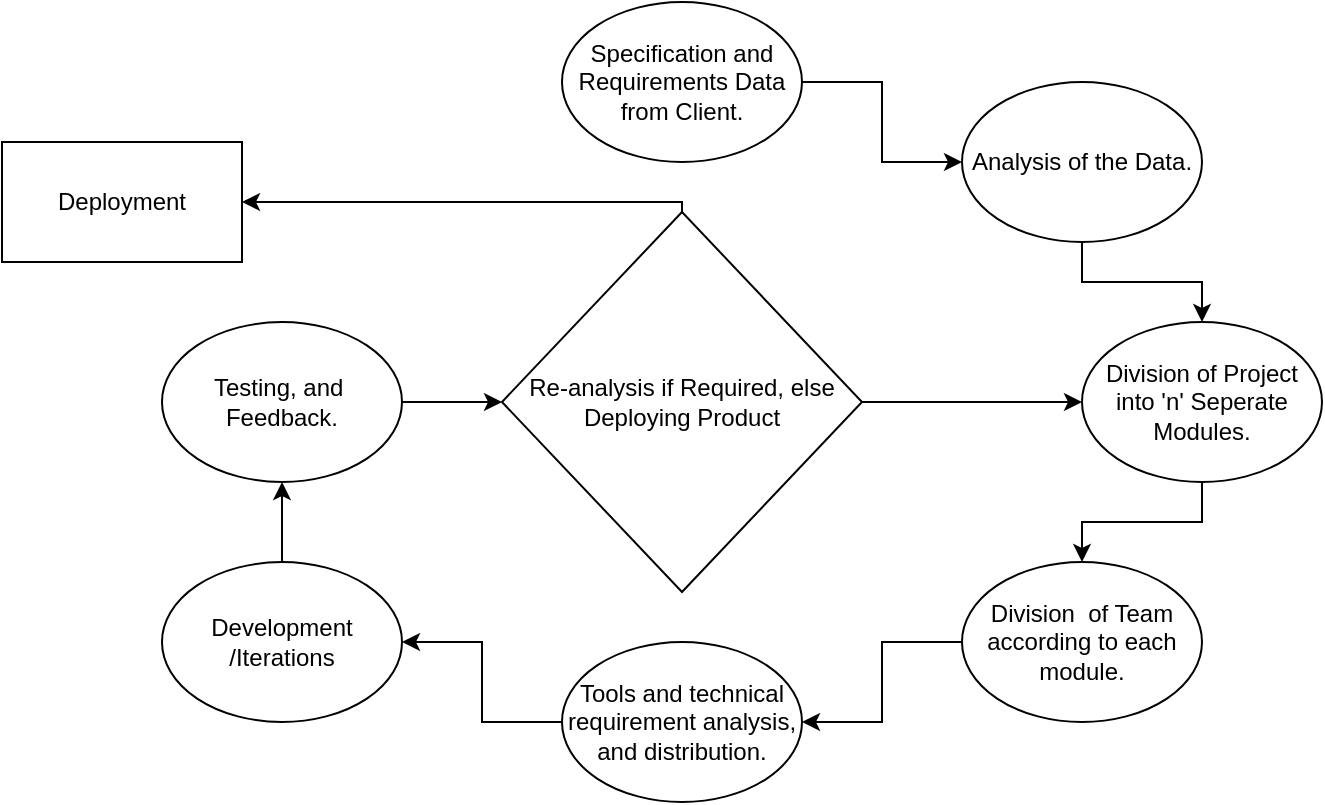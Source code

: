 <mxfile version="20.2.3" type="device"><diagram id="sPExd-_j6L0Lk3ohh-Wh" name="Page-1"><mxGraphModel dx="1038" dy="649" grid="1" gridSize="10" guides="1" tooltips="1" connect="1" arrows="1" fold="1" page="1" pageScale="1" pageWidth="850" pageHeight="1100" math="0" shadow="0"><root><mxCell id="0"/><mxCell id="1" parent="0"/><mxCell id="H_I1iIByMoEkKJOSpnQY-17" style="edgeStyle=orthogonalEdgeStyle;rounded=0;orthogonalLoop=1;jettySize=auto;html=1;entryX=0;entryY=0.5;entryDx=0;entryDy=0;" edge="1" parent="1" source="H_I1iIByMoEkKJOSpnQY-7" target="H_I1iIByMoEkKJOSpnQY-9"><mxGeometry relative="1" as="geometry"/></mxCell><mxCell id="H_I1iIByMoEkKJOSpnQY-7" value="Specification and Requirements Data from Client." style="ellipse;whiteSpace=wrap;html=1;" vertex="1" parent="1"><mxGeometry x="340" y="40" width="120" height="80" as="geometry"/></mxCell><mxCell id="H_I1iIByMoEkKJOSpnQY-18" style="edgeStyle=orthogonalEdgeStyle;rounded=0;orthogonalLoop=1;jettySize=auto;html=1;entryX=0.5;entryY=0;entryDx=0;entryDy=0;" edge="1" parent="1" source="H_I1iIByMoEkKJOSpnQY-9" target="H_I1iIByMoEkKJOSpnQY-11"><mxGeometry relative="1" as="geometry"/></mxCell><mxCell id="H_I1iIByMoEkKJOSpnQY-9" value="Analysis of the Data." style="ellipse;whiteSpace=wrap;html=1;" vertex="1" parent="1"><mxGeometry x="540" y="80" width="120" height="80" as="geometry"/></mxCell><mxCell id="H_I1iIByMoEkKJOSpnQY-20" style="edgeStyle=orthogonalEdgeStyle;rounded=0;orthogonalLoop=1;jettySize=auto;html=1;entryX=1;entryY=0.5;entryDx=0;entryDy=0;" edge="1" parent="1" source="H_I1iIByMoEkKJOSpnQY-10" target="H_I1iIByMoEkKJOSpnQY-12"><mxGeometry relative="1" as="geometry"><mxPoint x="470" y="400" as="targetPoint"/></mxGeometry></mxCell><mxCell id="H_I1iIByMoEkKJOSpnQY-10" value="Division&amp;nbsp; of Team according to each module." style="ellipse;whiteSpace=wrap;html=1;" vertex="1" parent="1"><mxGeometry x="540" y="320" width="120" height="80" as="geometry"/></mxCell><mxCell id="H_I1iIByMoEkKJOSpnQY-19" style="edgeStyle=orthogonalEdgeStyle;rounded=0;orthogonalLoop=1;jettySize=auto;html=1;entryX=0.5;entryY=0;entryDx=0;entryDy=0;" edge="1" parent="1" source="H_I1iIByMoEkKJOSpnQY-11" target="H_I1iIByMoEkKJOSpnQY-10"><mxGeometry relative="1" as="geometry"/></mxCell><mxCell id="H_I1iIByMoEkKJOSpnQY-11" value="Division of Project into 'n' Seperate Modules." style="ellipse;whiteSpace=wrap;html=1;" vertex="1" parent="1"><mxGeometry x="600" y="200" width="120" height="80" as="geometry"/></mxCell><mxCell id="H_I1iIByMoEkKJOSpnQY-21" style="edgeStyle=orthogonalEdgeStyle;rounded=0;orthogonalLoop=1;jettySize=auto;html=1;entryX=1;entryY=0.5;entryDx=0;entryDy=0;" edge="1" parent="1" source="H_I1iIByMoEkKJOSpnQY-12" target="H_I1iIByMoEkKJOSpnQY-13"><mxGeometry relative="1" as="geometry"/></mxCell><mxCell id="H_I1iIByMoEkKJOSpnQY-12" value="Tools and technical requirement analysis, and distribution." style="ellipse;whiteSpace=wrap;html=1;" vertex="1" parent="1"><mxGeometry x="340" y="360" width="120" height="80" as="geometry"/></mxCell><mxCell id="H_I1iIByMoEkKJOSpnQY-22" style="edgeStyle=orthogonalEdgeStyle;rounded=0;orthogonalLoop=1;jettySize=auto;html=1;entryX=0.5;entryY=1;entryDx=0;entryDy=0;" edge="1" parent="1" source="H_I1iIByMoEkKJOSpnQY-13" target="H_I1iIByMoEkKJOSpnQY-14"><mxGeometry relative="1" as="geometry"/></mxCell><mxCell id="H_I1iIByMoEkKJOSpnQY-13" value="Development /Iterations" style="ellipse;whiteSpace=wrap;html=1;" vertex="1" parent="1"><mxGeometry x="140" y="320" width="120" height="80" as="geometry"/></mxCell><mxCell id="H_I1iIByMoEkKJOSpnQY-24" style="edgeStyle=orthogonalEdgeStyle;rounded=0;orthogonalLoop=1;jettySize=auto;html=1;entryX=0;entryY=0.5;entryDx=0;entryDy=0;" edge="1" parent="1" source="H_I1iIByMoEkKJOSpnQY-14" target="H_I1iIByMoEkKJOSpnQY-26"><mxGeometry relative="1" as="geometry"><mxPoint x="340" y="240" as="targetPoint"/></mxGeometry></mxCell><mxCell id="H_I1iIByMoEkKJOSpnQY-14" value="Testing, and&amp;nbsp; Feedback." style="ellipse;whiteSpace=wrap;html=1;" vertex="1" parent="1"><mxGeometry x="140" y="200" width="120" height="80" as="geometry"/></mxCell><mxCell id="H_I1iIByMoEkKJOSpnQY-25" style="edgeStyle=orthogonalEdgeStyle;rounded=0;orthogonalLoop=1;jettySize=auto;html=1;entryX=0;entryY=0.5;entryDx=0;entryDy=0;exitX=1;exitY=0.5;exitDx=0;exitDy=0;" edge="1" parent="1" source="H_I1iIByMoEkKJOSpnQY-26" target="H_I1iIByMoEkKJOSpnQY-11"><mxGeometry relative="1" as="geometry"><mxPoint x="460" y="240" as="sourcePoint"/></mxGeometry></mxCell><mxCell id="H_I1iIByMoEkKJOSpnQY-32" style="edgeStyle=orthogonalEdgeStyle;rounded=0;orthogonalLoop=1;jettySize=auto;html=1;entryX=1;entryY=0.5;entryDx=0;entryDy=0;" edge="1" parent="1" source="H_I1iIByMoEkKJOSpnQY-26" target="H_I1iIByMoEkKJOSpnQY-31"><mxGeometry relative="1" as="geometry"><Array as="points"><mxPoint x="400" y="140"/><mxPoint x="180" y="140"/></Array></mxGeometry></mxCell><mxCell id="H_I1iIByMoEkKJOSpnQY-26" value="Re-analysis if Required, else Deploying Product" style="rhombus;whiteSpace=wrap;html=1;" vertex="1" parent="1"><mxGeometry x="310" y="145" width="180" height="190" as="geometry"/></mxCell><mxCell id="H_I1iIByMoEkKJOSpnQY-31" value="Deployment" style="rounded=0;whiteSpace=wrap;html=1;" vertex="1" parent="1"><mxGeometry x="60" y="110" width="120" height="60" as="geometry"/></mxCell></root></mxGraphModel></diagram></mxfile>